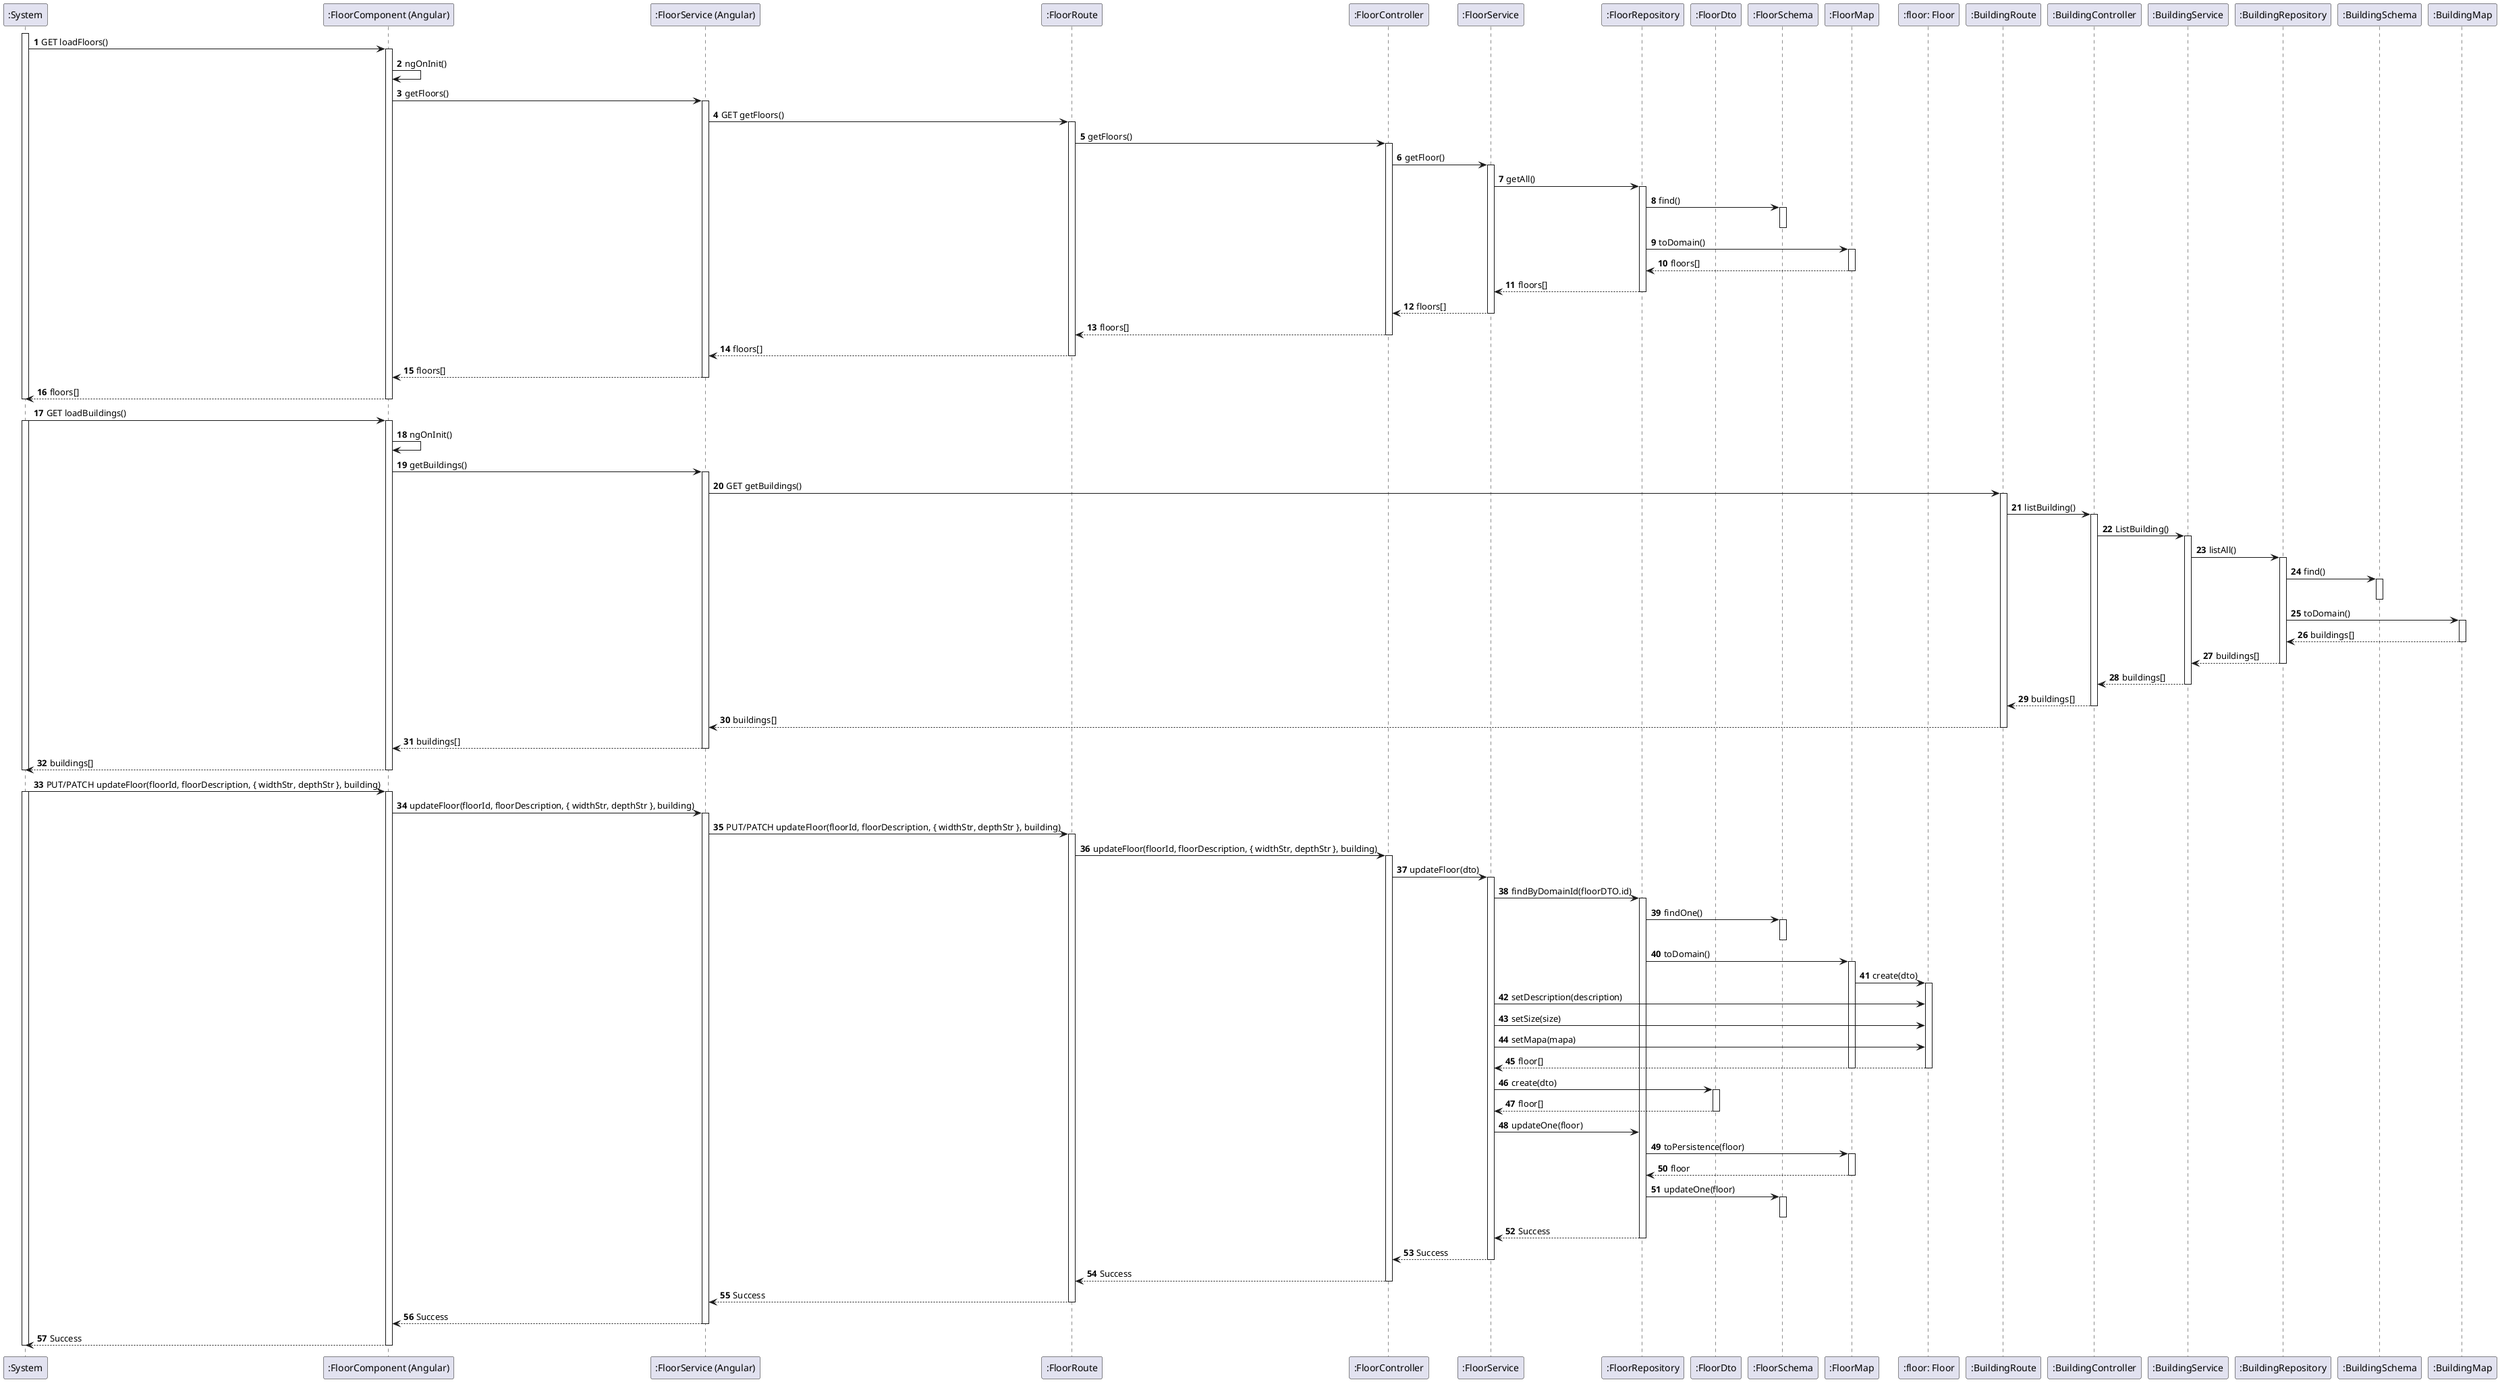 @startuml
autonumber

participant ":System" as SY
participant ":FloorComponent (Angular)" as FC
participant ":FloorService (Angular)" as FS

participant ":FloorRoute" as FL
participant ":FloorController" as CTRL
participant ":FloorService" as SERV
participant ":FloorRepository" as REPO
participant ":FloorDto" as DTO
participant ":FloorSchema" as SCHEMA
participant ":FloorMap" as MAP
participant ":floor: Floor" as FLOOR

participant ":BuildingRoute" as BR
participant ":BuildingController" as BCTRL
participant ":BuildingService" as BSERV
participant ":BuildingRepository" as BREPO
participant ":BuildingSchema" as BSCHEMA
participant ":BuildingMap" as BMAP

activate SY 
SY -> FC :  GET loadFloors()
activate FC
FC -> FC : ngOnInit() 
FC -> FS : getFloors()
activate FS
FS -> FL : GET getFloors()
activate FL
FL -> CTRL : getFloors()
activate CTRL
CTRL ->  SERV : getFloor()
activate SERV
SERV -> REPO : getAll()
activate REPO 
REPO -> SCHEMA : find()
activate SCHEMA
deactivate SCHEMA
REPO -> MAP : toDomain()
activate MAP
MAP --> REPO : floors[]
deactivate MAP
REPO --> SERV : floors[]
deactivate REPO
SERV --> CTRL : floors[]
deactivate SERV
CTRL --> FL : floors[]
deactivate CTRL
FL --> FS : floors[]
deactivate FL
FS --> FC : floors[]
deactivate FS
FC --> SY : floors[]
deactivate FC
deactivate SY

SY -> FC : GET loadBuildings()
activate SY
activate FC
FC -> FC : ngOnInit() 
FC -> FS : getBuildings()
activate FS
FS -> BR : GET getBuildings()
activate BR
BR -> BCTRL : listBuilding()
activate BCTRL
BCTRL ->  BSERV : ListBuilding()
activate BSERV
BSERV -> BREPO : listAll()
activate BREPO 
BREPO -> BSCHEMA : find()
activate BSCHEMA
deactivate BSCHEMA
BREPO -> BMAP : toDomain()
activate BMAP
BMAP --> BREPO : buildings[]
deactivate BMAP
BREPO --> BSERV : buildings[]
deactivate BREPO
BSERV --> BCTRL : buildings[]
deactivate BSERV
BCTRL --> BR : buildings[]
deactivate BCTRL
BR --> FS : buildings[]
deactivate BR
FS --> FC : buildings[]
deactivate FS
FC --> SY : buildings[]
deactivate FC
deactivate SY

SY -> FC : PUT/PATCH updateFloor(floorId, floorDescription, { widthStr, depthStr }, building)
activate SY
activate FC
FC -> FS : updateFloor(floorId, floorDescription, { widthStr, depthStr }, building)
activate FS
FS -> FL : PUT/PATCH updateFloor(floorId, floorDescription, { widthStr, depthStr }, building)
activate FL
FL -> CTRL : updateFloor(floorId, floorDescription, { widthStr, depthStr }, building)
activate CTRL
CTRL -> SERV : updateFloor(dto)
activate SERV
SERV -> REPO : findByDomainId(floorDTO.id)
activate REPO
REPO -> SCHEMA : findOne()
activate SCHEMA
deactivate SCHEMA
REPO -> MAP : toDomain()
activate MAP
MAP -> FLOOR : create(dto)
activate FLOOR
SERV -> FLOOR : setDescription(description)
SERV -> FLOOR : setSize(size)
SERV -> FLOOR : setMapa(mapa)
FLOOR --> SERV : floor[]
deactivate FLOOR
deactivate MAP
SERV -> DTO : create(dto)
activate DTO
DTO --> SERV : floor[]
deactivate DTO
SERV -> REPO : updateOne(floor)
REPO -> MAP : toPersistence(floor)
activate MAP
MAP --> REPO : floor
deactivate MAP
REPO -> SCHEMA : updateOne(floor)
activate SCHEMA
deactivate SCHEMA
REPO --> SERV : Success
deactivate REPO
SERV --> CTRL : Success
deactivate SERV
CTRL --> FL : Success
deactivate CTRL
FL --> FS : Success 
deactivate FL
FS --> FC : Success
deactivate FS
FC --> SY : Success
deactivate FC
deactivate SY

@enduml
